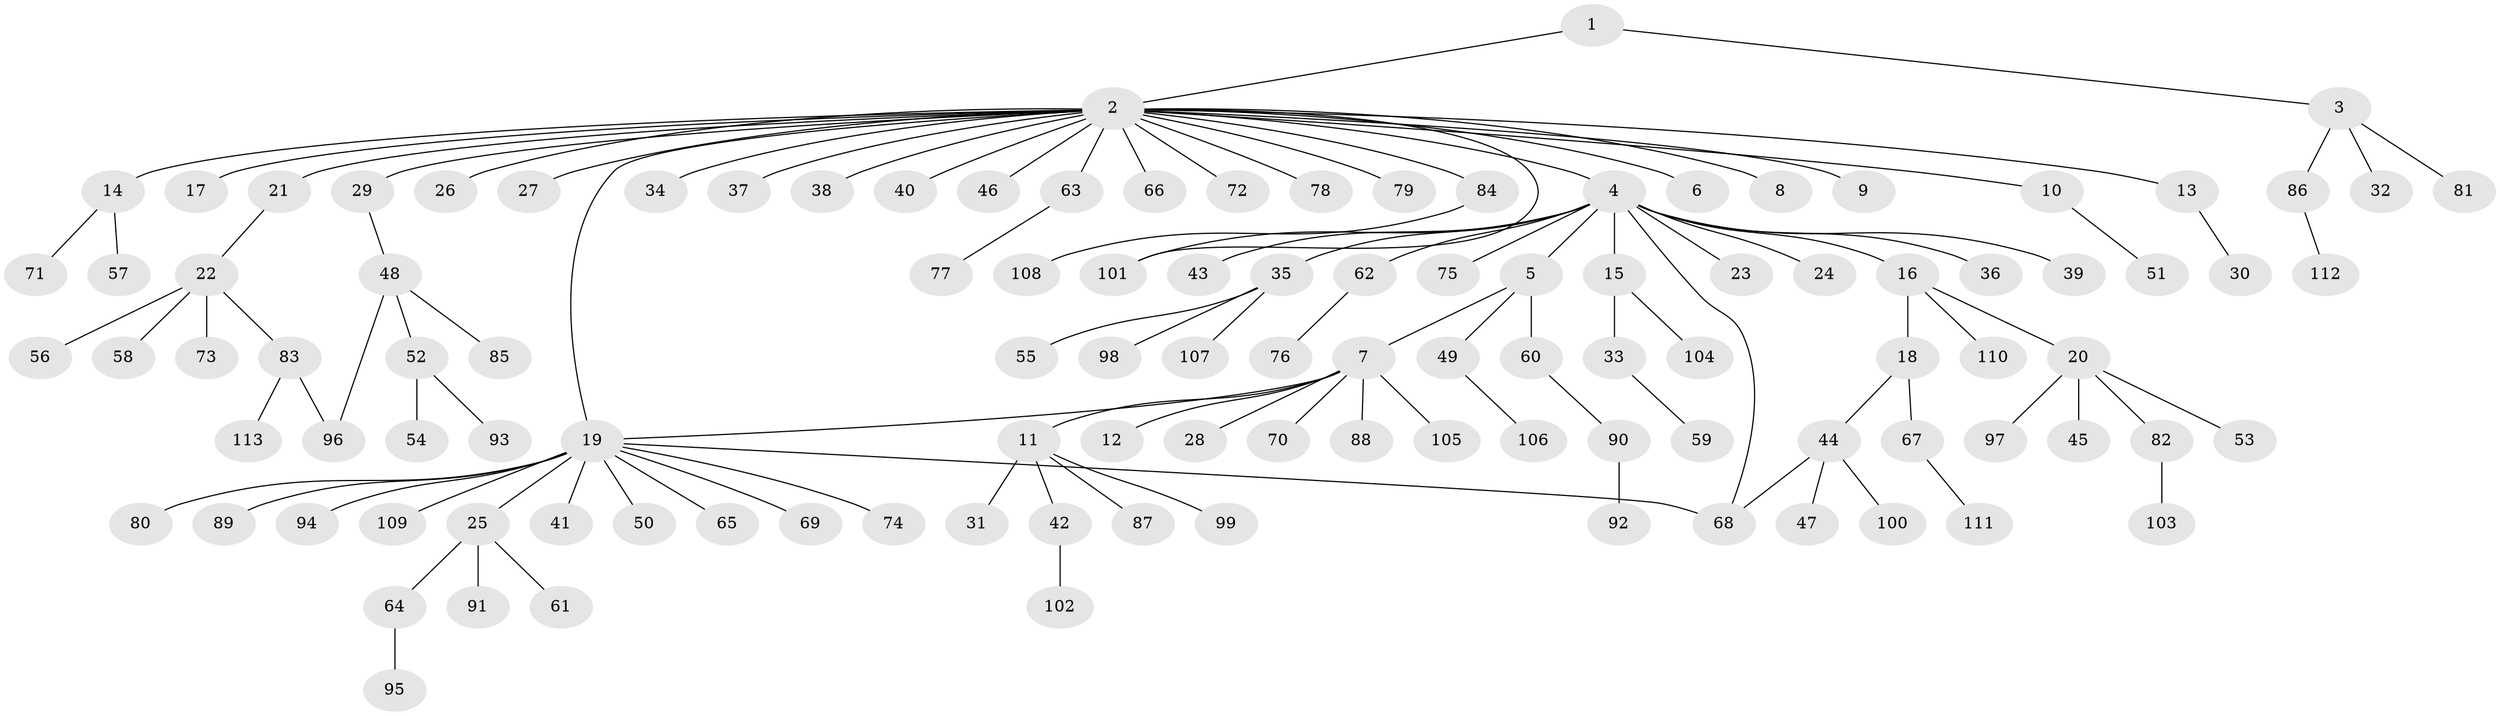// Generated by graph-tools (version 1.1) at 2025/14/03/09/25 04:14:21]
// undirected, 113 vertices, 117 edges
graph export_dot {
graph [start="1"]
  node [color=gray90,style=filled];
  1;
  2;
  3;
  4;
  5;
  6;
  7;
  8;
  9;
  10;
  11;
  12;
  13;
  14;
  15;
  16;
  17;
  18;
  19;
  20;
  21;
  22;
  23;
  24;
  25;
  26;
  27;
  28;
  29;
  30;
  31;
  32;
  33;
  34;
  35;
  36;
  37;
  38;
  39;
  40;
  41;
  42;
  43;
  44;
  45;
  46;
  47;
  48;
  49;
  50;
  51;
  52;
  53;
  54;
  55;
  56;
  57;
  58;
  59;
  60;
  61;
  62;
  63;
  64;
  65;
  66;
  67;
  68;
  69;
  70;
  71;
  72;
  73;
  74;
  75;
  76;
  77;
  78;
  79;
  80;
  81;
  82;
  83;
  84;
  85;
  86;
  87;
  88;
  89;
  90;
  91;
  92;
  93;
  94;
  95;
  96;
  97;
  98;
  99;
  100;
  101;
  102;
  103;
  104;
  105;
  106;
  107;
  108;
  109;
  110;
  111;
  112;
  113;
  1 -- 2;
  1 -- 3;
  2 -- 4;
  2 -- 6;
  2 -- 8;
  2 -- 9;
  2 -- 10;
  2 -- 13;
  2 -- 14;
  2 -- 17;
  2 -- 19;
  2 -- 21;
  2 -- 26;
  2 -- 27;
  2 -- 29;
  2 -- 34;
  2 -- 37;
  2 -- 38;
  2 -- 40;
  2 -- 46;
  2 -- 63;
  2 -- 66;
  2 -- 72;
  2 -- 78;
  2 -- 79;
  2 -- 84;
  2 -- 101;
  3 -- 32;
  3 -- 81;
  3 -- 86;
  4 -- 5;
  4 -- 15;
  4 -- 16;
  4 -- 23;
  4 -- 24;
  4 -- 35;
  4 -- 36;
  4 -- 39;
  4 -- 43;
  4 -- 62;
  4 -- 68;
  4 -- 75;
  4 -- 101;
  5 -- 7;
  5 -- 49;
  5 -- 60;
  7 -- 11;
  7 -- 12;
  7 -- 19;
  7 -- 28;
  7 -- 70;
  7 -- 88;
  7 -- 105;
  10 -- 51;
  11 -- 31;
  11 -- 42;
  11 -- 87;
  11 -- 99;
  13 -- 30;
  14 -- 57;
  14 -- 71;
  15 -- 33;
  15 -- 104;
  16 -- 18;
  16 -- 20;
  16 -- 110;
  18 -- 44;
  18 -- 67;
  19 -- 25;
  19 -- 41;
  19 -- 50;
  19 -- 65;
  19 -- 68;
  19 -- 69;
  19 -- 74;
  19 -- 80;
  19 -- 89;
  19 -- 94;
  19 -- 109;
  20 -- 45;
  20 -- 53;
  20 -- 82;
  20 -- 97;
  21 -- 22;
  22 -- 56;
  22 -- 58;
  22 -- 73;
  22 -- 83;
  25 -- 61;
  25 -- 64;
  25 -- 91;
  29 -- 48;
  33 -- 59;
  35 -- 55;
  35 -- 98;
  35 -- 107;
  42 -- 102;
  44 -- 47;
  44 -- 68;
  44 -- 100;
  48 -- 52;
  48 -- 85;
  48 -- 96;
  49 -- 106;
  52 -- 54;
  52 -- 93;
  60 -- 90;
  62 -- 76;
  63 -- 77;
  64 -- 95;
  67 -- 111;
  82 -- 103;
  83 -- 96;
  83 -- 113;
  84 -- 108;
  86 -- 112;
  90 -- 92;
}
